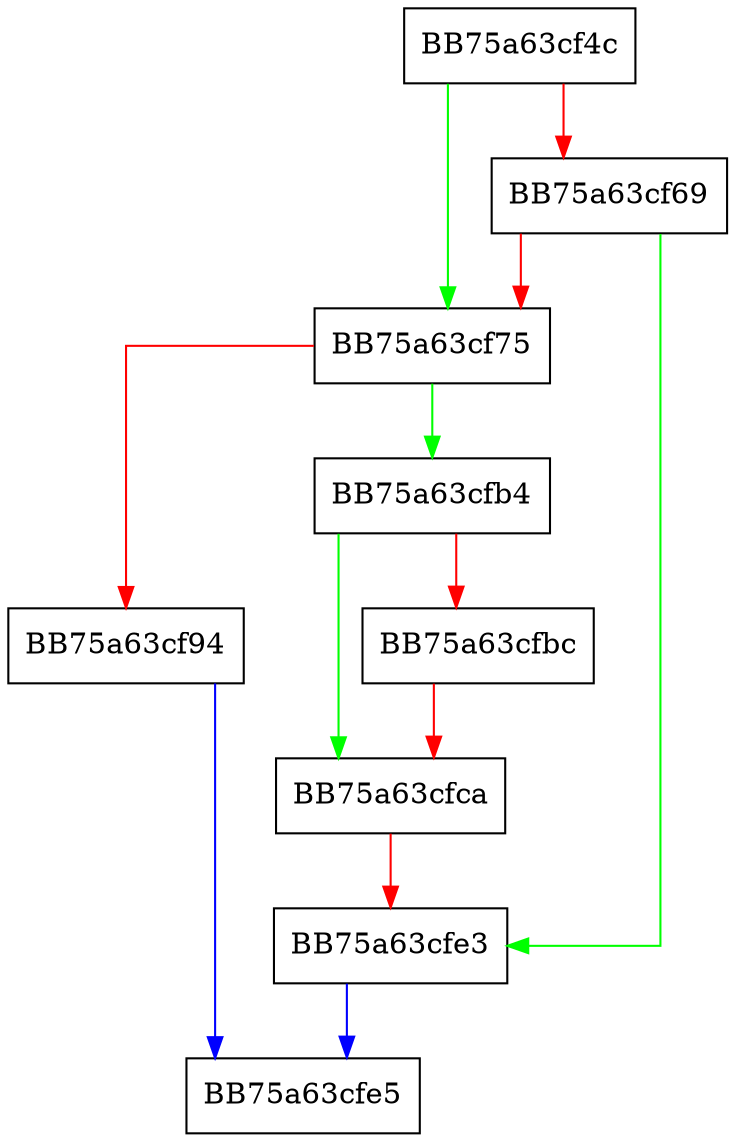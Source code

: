 digraph RevokeIfNeeded {
  node [shape="box"];
  graph [splines=ortho];
  BB75a63cf4c -> BB75a63cf75 [color="green"];
  BB75a63cf4c -> BB75a63cf69 [color="red"];
  BB75a63cf69 -> BB75a63cfe3 [color="green"];
  BB75a63cf69 -> BB75a63cf75 [color="red"];
  BB75a63cf75 -> BB75a63cfb4 [color="green"];
  BB75a63cf75 -> BB75a63cf94 [color="red"];
  BB75a63cf94 -> BB75a63cfe5 [color="blue"];
  BB75a63cfb4 -> BB75a63cfca [color="green"];
  BB75a63cfb4 -> BB75a63cfbc [color="red"];
  BB75a63cfbc -> BB75a63cfca [color="red"];
  BB75a63cfca -> BB75a63cfe3 [color="red"];
  BB75a63cfe3 -> BB75a63cfe5 [color="blue"];
}